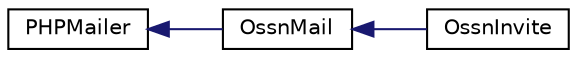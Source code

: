 digraph "Graphical Class Hierarchy"
{
  edge [fontname="Helvetica",fontsize="10",labelfontname="Helvetica",labelfontsize="10"];
  node [fontname="Helvetica",fontsize="10",shape=record];
  rankdir="LR";
  Node1 [label="PHPMailer",height=0.2,width=0.4,color="black", fillcolor="white", style="filled",URL="$class_p_h_p_mailer.html"];
  Node1 -> Node2 [dir="back",color="midnightblue",fontsize="10",style="solid",fontname="Helvetica"];
  Node2 [label="OssnMail",height=0.2,width=0.4,color="black", fillcolor="white", style="filled",URL="$class_ossn_mail.html"];
  Node2 -> Node3 [dir="back",color="midnightblue",fontsize="10",style="solid",fontname="Helvetica"];
  Node3 [label="OssnInvite",height=0.2,width=0.4,color="black", fillcolor="white", style="filled",URL="$class_ossn_invite.html"];
}
